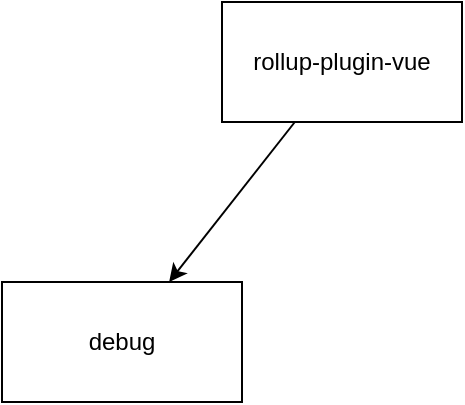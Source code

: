 <mxfile>
    <diagram id="P250SoQT8u7WLMSBUvFy" name="第 1 页">
        <mxGraphModel dx="707" dy="425" grid="1" gridSize="10" guides="1" tooltips="1" connect="1" arrows="1" fold="1" page="1" pageScale="1" pageWidth="827" pageHeight="1169" math="0" shadow="0">
            <root>
                <mxCell id="0"/>
                <mxCell id="1" parent="0"/>
                <mxCell id="4" value="" style="edgeStyle=none;html=1;" edge="1" parent="1" source="2" target="3">
                    <mxGeometry relative="1" as="geometry"/>
                </mxCell>
                <mxCell id="2" value="rollup-plugin-vue" style="rounded=0;whiteSpace=wrap;html=1;" vertex="1" parent="1">
                    <mxGeometry x="300" y="140" width="120" height="60" as="geometry"/>
                </mxCell>
                <mxCell id="3" value="debug" style="rounded=0;whiteSpace=wrap;html=1;" vertex="1" parent="1">
                    <mxGeometry x="190" y="280" width="120" height="60" as="geometry"/>
                </mxCell>
            </root>
        </mxGraphModel>
    </diagram>
</mxfile>